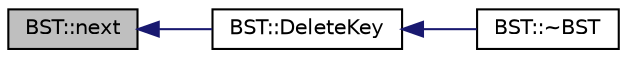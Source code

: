 digraph "BST::next"
{
  edge [fontname="Helvetica",fontsize="10",labelfontname="Helvetica",labelfontsize="10"];
  node [fontname="Helvetica",fontsize="10",shape=record];
  rankdir="LR";
  Node1 [label="BST::next",height=0.2,width=0.4,color="black", fillcolor="grey75", style="filled" fontcolor="black"];
  Node1 -> Node2 [dir="back",color="midnightblue",fontsize="10",style="solid"];
  Node2 [label="BST::DeleteKey",height=0.2,width=0.4,color="black", fillcolor="white", style="filled",URL="$class_b_s_t.html#a9fc8f734b86958c96a3b2896ac6117a3",tooltip="Metoda DeleteKey. "];
  Node2 -> Node3 [dir="back",color="midnightblue",fontsize="10",style="solid"];
  Node3 [label="BST::~BST",height=0.2,width=0.4,color="black", fillcolor="white", style="filled",URL="$class_b_s_t.html#aff9c7948fbba37844d2893b920ddc238",tooltip="Destruktor BST. "];
}
